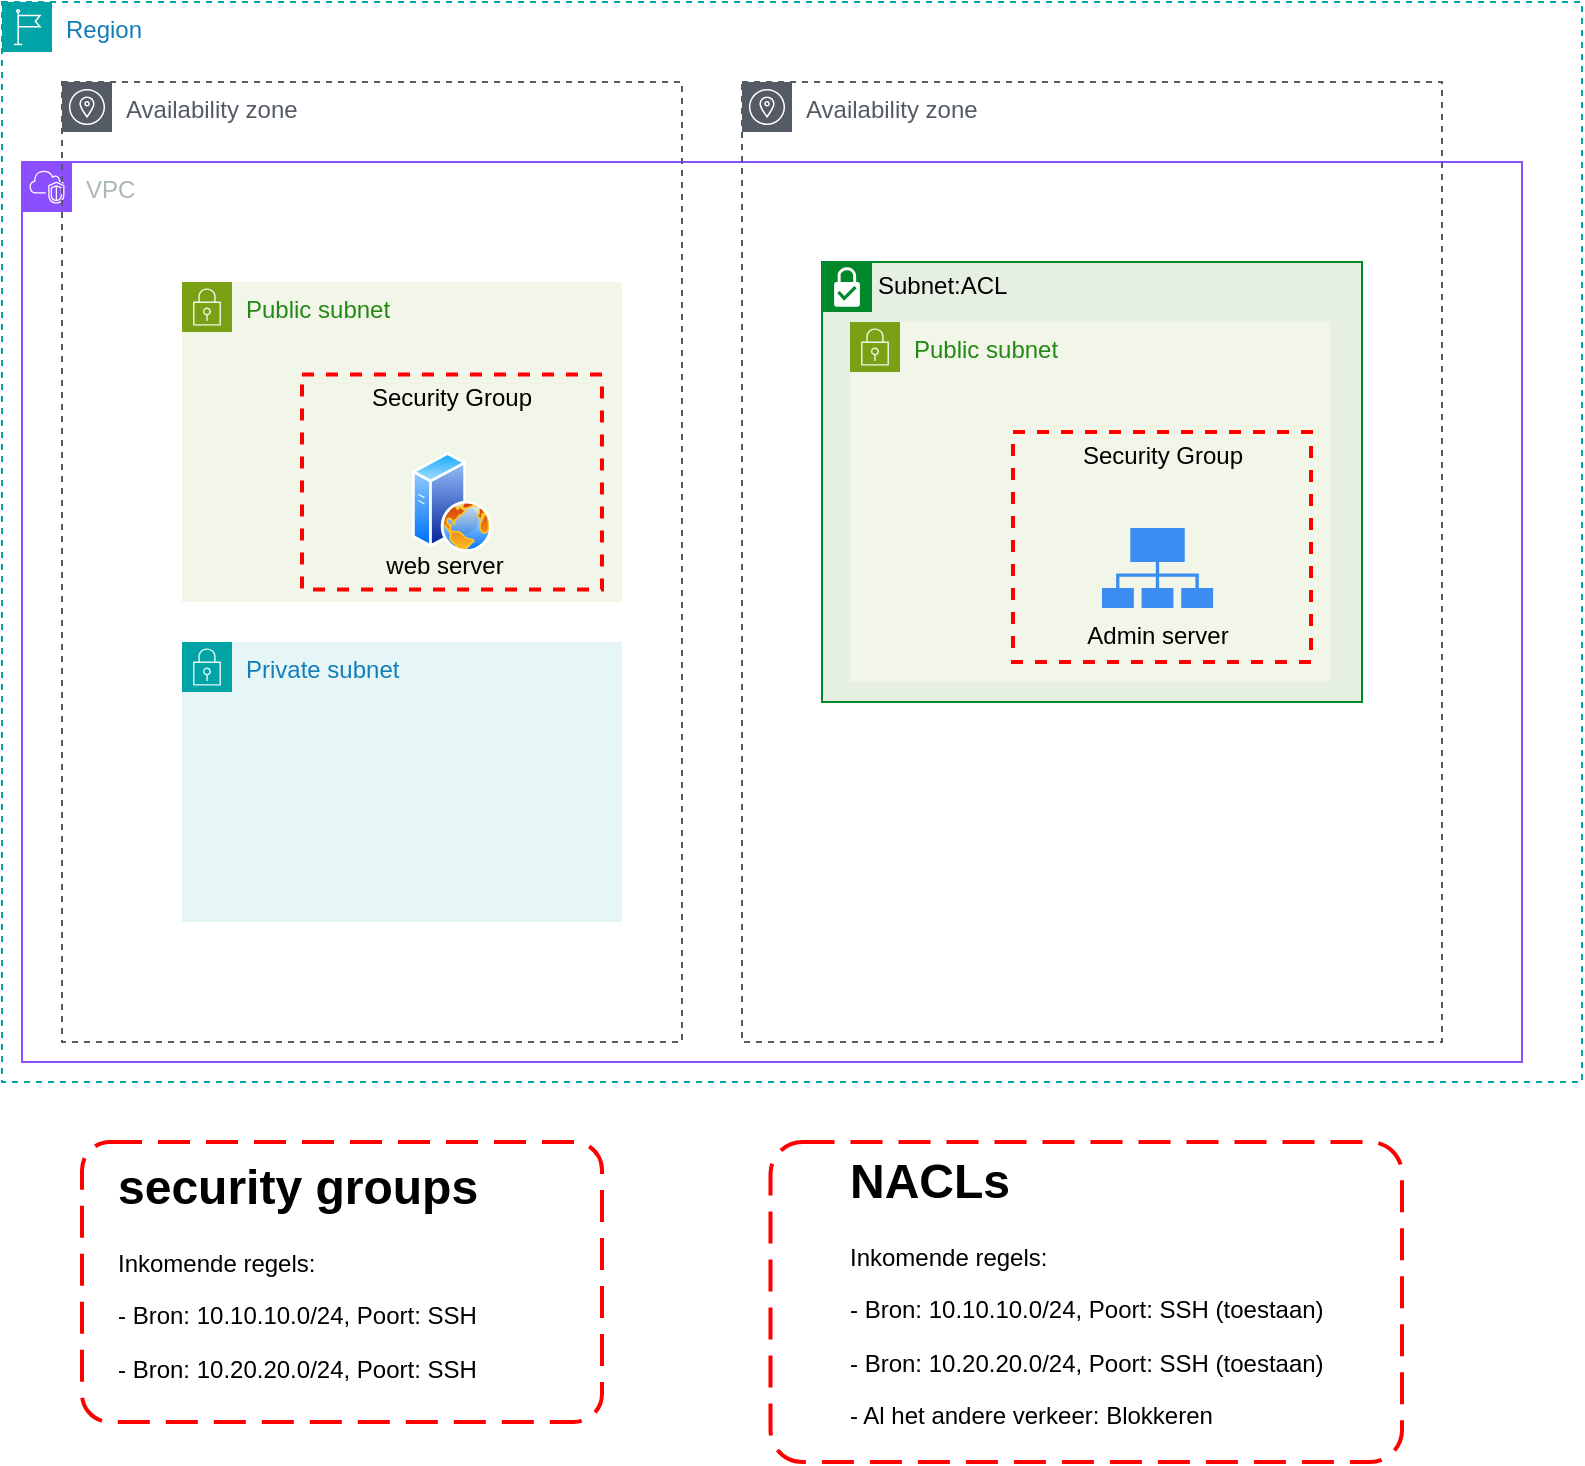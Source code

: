 <mxfile version="22.1.18" type="github">
  <diagram name="Page-1" id="5XklxeWlMFFwoa9RzVnv">
    <mxGraphModel dx="1164" dy="701" grid="1" gridSize="10" guides="1" tooltips="1" connect="1" arrows="1" fold="1" page="1" pageScale="1" pageWidth="827" pageHeight="1169" math="0" shadow="0">
      <root>
        <mxCell id="0" />
        <mxCell id="1" parent="0" />
        <mxCell id="bnf0HkIYAUzheDiGuUiw-2" value="Region" style="points=[[0,0],[0.25,0],[0.5,0],[0.75,0],[1,0],[1,0.25],[1,0.5],[1,0.75],[1,1],[0.75,1],[0.5,1],[0.25,1],[0,1],[0,0.75],[0,0.5],[0,0.25]];outlineConnect=0;gradientColor=none;html=1;whiteSpace=wrap;fontSize=12;fontStyle=0;container=1;pointerEvents=0;collapsible=0;recursiveResize=0;shape=mxgraph.aws4.group;grIcon=mxgraph.aws4.group_region;strokeColor=#00A4A6;fillColor=none;verticalAlign=top;align=left;spacingLeft=30;fontColor=#147EBA;dashed=1;" vertex="1" parent="1">
          <mxGeometry x="20" y="30" width="790" height="540" as="geometry" />
        </mxCell>
        <mxCell id="bnf0HkIYAUzheDiGuUiw-40" value="VPC" style="points=[[0,0],[0.25,0],[0.5,0],[0.75,0],[1,0],[1,0.25],[1,0.5],[1,0.75],[1,1],[0.75,1],[0.5,1],[0.25,1],[0,1],[0,0.75],[0,0.5],[0,0.25]];outlineConnect=0;gradientColor=none;html=1;whiteSpace=wrap;fontSize=12;fontStyle=0;container=1;pointerEvents=0;collapsible=0;recursiveResize=0;shape=mxgraph.aws4.group;grIcon=mxgraph.aws4.group_vpc2;strokeColor=#8C4FFF;fillColor=none;verticalAlign=top;align=left;spacingLeft=30;fontColor=#AAB7B8;dashed=0;" vertex="1" parent="bnf0HkIYAUzheDiGuUiw-2">
          <mxGeometry x="10" y="80" width="750" height="450" as="geometry" />
        </mxCell>
        <mxCell id="bnf0HkIYAUzheDiGuUiw-34" value="Availability zone" style="sketch=0;outlineConnect=0;gradientColor=none;html=1;whiteSpace=wrap;fontSize=12;fontStyle=0;shape=mxgraph.aws4.group;grIcon=mxgraph.aws4.group_availability_zone;strokeColor=#545B64;fillColor=none;verticalAlign=top;align=left;spacingLeft=30;fontColor=#545B64;dashed=1;" vertex="1" parent="bnf0HkIYAUzheDiGuUiw-40">
          <mxGeometry x="20" y="-40" width="310" height="480" as="geometry" />
        </mxCell>
        <mxCell id="bnf0HkIYAUzheDiGuUiw-47" value="Subnet:ACL" style="shape=mxgraph.ibm.box;prType=subnet;fontStyle=0;verticalAlign=top;align=left;spacingLeft=32;spacingTop=4;fillColor=#E6F0E2;rounded=0;whiteSpace=wrap;html=1;strokeColor=#00882B;strokeWidth=1;dashed=0;container=1;spacing=-4;collapsible=0;expand=0;recursiveResize=0;" vertex="1" parent="bnf0HkIYAUzheDiGuUiw-40">
          <mxGeometry x="400" y="50" width="270" height="220" as="geometry" />
        </mxCell>
        <mxCell id="bnf0HkIYAUzheDiGuUiw-45" value="Public subnet" style="points=[[0,0],[0.25,0],[0.5,0],[0.75,0],[1,0],[1,0.25],[1,0.5],[1,0.75],[1,1],[0.75,1],[0.5,1],[0.25,1],[0,1],[0,0.75],[0,0.5],[0,0.25]];outlineConnect=0;gradientColor=none;html=1;whiteSpace=wrap;fontSize=12;fontStyle=0;container=1;pointerEvents=0;collapsible=0;recursiveResize=0;shape=mxgraph.aws4.group;grIcon=mxgraph.aws4.group_security_group;grStroke=0;strokeColor=#7AA116;fillColor=#F2F6E8;verticalAlign=top;align=left;spacingLeft=30;fontColor=#248814;dashed=0;" vertex="1" parent="bnf0HkIYAUzheDiGuUiw-47">
          <mxGeometry x="14" y="30" width="240" height="180" as="geometry" />
        </mxCell>
        <mxCell id="bnf0HkIYAUzheDiGuUiw-48" value="Security Group" style="fontStyle=0;verticalAlign=top;align=center;spacingTop=-2;fillColor=none;rounded=0;whiteSpace=wrap;html=1;strokeColor=#FF0000;strokeWidth=2;dashed=1;container=1;collapsible=0;expand=0;recursiveResize=0;" vertex="1" parent="bnf0HkIYAUzheDiGuUiw-45">
          <mxGeometry x="81.5" y="55" width="149" height="115" as="geometry" />
        </mxCell>
        <mxCell id="bnf0HkIYAUzheDiGuUiw-44" value="Public subnet" style="points=[[0,0],[0.25,0],[0.5,0],[0.75,0],[1,0],[1,0.25],[1,0.5],[1,0.75],[1,1],[0.75,1],[0.5,1],[0.25,1],[0,1],[0,0.75],[0,0.5],[0,0.25]];outlineConnect=0;gradientColor=none;html=1;whiteSpace=wrap;fontSize=12;fontStyle=0;container=1;pointerEvents=0;collapsible=0;recursiveResize=0;shape=mxgraph.aws4.group;grIcon=mxgraph.aws4.group_security_group;grStroke=0;strokeColor=#7AA116;fillColor=#F2F6E8;verticalAlign=top;align=left;spacingLeft=30;fontColor=#248814;dashed=0;" vertex="1" parent="bnf0HkIYAUzheDiGuUiw-2">
          <mxGeometry x="90" y="140" width="220" height="160" as="geometry" />
        </mxCell>
        <mxCell id="bnf0HkIYAUzheDiGuUiw-49" value="Security Group" style="fontStyle=0;verticalAlign=top;align=center;spacingTop=-2;fillColor=none;rounded=0;whiteSpace=wrap;html=1;strokeColor=#FF0000;strokeWidth=2;dashed=1;container=1;collapsible=0;expand=0;recursiveResize=0;" vertex="1" parent="bnf0HkIYAUzheDiGuUiw-44">
          <mxGeometry x="60" y="46.25" width="150" height="107.5" as="geometry" />
        </mxCell>
        <mxCell id="bnf0HkIYAUzheDiGuUiw-61" value="" style="image;aspect=fixed;perimeter=ellipsePerimeter;html=1;align=center;shadow=0;dashed=0;spacingTop=3;image=img/lib/active_directory/web_server.svg;" vertex="1" parent="bnf0HkIYAUzheDiGuUiw-49">
          <mxGeometry x="55" y="38.75" width="40" height="50" as="geometry" />
        </mxCell>
        <mxCell id="bnf0HkIYAUzheDiGuUiw-62" value="web server" style="text;html=1;strokeColor=none;fillColor=none;align=center;verticalAlign=middle;whiteSpace=wrap;rounded=0;" vertex="1" parent="bnf0HkIYAUzheDiGuUiw-49">
          <mxGeometry x="34" y="80.75" width="75" height="30" as="geometry" />
        </mxCell>
        <mxCell id="bnf0HkIYAUzheDiGuUiw-46" value="Private subnet" style="points=[[0,0],[0.25,0],[0.5,0],[0.75,0],[1,0],[1,0.25],[1,0.5],[1,0.75],[1,1],[0.75,1],[0.5,1],[0.25,1],[0,1],[0,0.75],[0,0.5],[0,0.25]];outlineConnect=0;gradientColor=none;html=1;whiteSpace=wrap;fontSize=12;fontStyle=0;container=1;pointerEvents=0;collapsible=0;recursiveResize=0;shape=mxgraph.aws4.group;grIcon=mxgraph.aws4.group_security_group;grStroke=0;strokeColor=#00A4A6;fillColor=#E6F6F7;verticalAlign=top;align=left;spacingLeft=30;fontColor=#147EBA;dashed=0;" vertex="1" parent="bnf0HkIYAUzheDiGuUiw-2">
          <mxGeometry x="90" y="320" width="220" height="140" as="geometry" />
        </mxCell>
        <mxCell id="bnf0HkIYAUzheDiGuUiw-42" value="Availability zone" style="sketch=0;outlineConnect=0;gradientColor=none;html=1;whiteSpace=wrap;fontSize=12;fontStyle=0;shape=mxgraph.aws4.group;grIcon=mxgraph.aws4.group_availability_zone;strokeColor=#545B64;fillColor=none;verticalAlign=top;align=left;spacingLeft=30;fontColor=#545B64;dashed=1;" vertex="1" parent="bnf0HkIYAUzheDiGuUiw-2">
          <mxGeometry x="370" y="40" width="350" height="480" as="geometry" />
        </mxCell>
        <mxCell id="bnf0HkIYAUzheDiGuUiw-60" value="" style="sketch=0;html=1;aspect=fixed;strokeColor=none;shadow=0;fillColor=#3B8DF1;verticalAlign=top;labelPosition=center;verticalLabelPosition=bottom;shape=mxgraph.gcp2.connected" vertex="1" parent="bnf0HkIYAUzheDiGuUiw-2">
          <mxGeometry x="550" y="263" width="55.56" height="40" as="geometry" />
        </mxCell>
        <mxCell id="bnf0HkIYAUzheDiGuUiw-63" value="Admin server" style="text;html=1;strokeColor=none;fillColor=none;align=center;verticalAlign=middle;whiteSpace=wrap;rounded=0;" vertex="1" parent="bnf0HkIYAUzheDiGuUiw-2">
          <mxGeometry x="539.78" y="302" width="76" height="30" as="geometry" />
        </mxCell>
        <mxCell id="bnf0HkIYAUzheDiGuUiw-54" value="" style="group" vertex="1" connectable="0" parent="1">
          <mxGeometry x="60" y="600" width="260" height="140" as="geometry" />
        </mxCell>
        <mxCell id="bnf0HkIYAUzheDiGuUiw-51" value="" style="rounded=1;arcSize=10;dashed=1;strokeColor=#ff0000;fillColor=none;gradientColor=none;dashPattern=8 4;strokeWidth=2;movable=1;resizable=1;rotatable=1;deletable=1;editable=1;locked=0;connectable=1;" vertex="1" parent="bnf0HkIYAUzheDiGuUiw-54">
          <mxGeometry width="260" height="140" as="geometry" />
        </mxCell>
        <mxCell id="bnf0HkIYAUzheDiGuUiw-53" value="&lt;h1&gt;security groups&lt;/h1&gt;&lt;p&gt;Inkomende regels:&lt;/p&gt;&lt;p&gt;- Bron: 10.10.10.0/24, Poort: SSH&lt;/p&gt;&lt;p&gt;- Bron: 10.20.20.0/24, Poort: SSH&lt;/p&gt;&lt;div&gt;&lt;br&gt;&lt;/div&gt;" style="text;html=1;strokeColor=none;fillColor=none;spacing=5;spacingTop=-20;whiteSpace=wrap;overflow=hidden;rounded=0;movable=1;resizable=1;rotatable=1;deletable=1;editable=1;locked=0;connectable=1;" vertex="1" parent="bnf0HkIYAUzheDiGuUiw-54">
          <mxGeometry x="12.5" y="2.5" width="235" height="135" as="geometry" />
        </mxCell>
        <mxCell id="bnf0HkIYAUzheDiGuUiw-57" value="&lt;h1&gt;NACLs&lt;/h1&gt;&lt;p&gt;Inkomende regels:&lt;/p&gt;&lt;p&gt;- Bron: 10.10.10.0/24, Poort: SSH (toestaan)&lt;/p&gt;&lt;p&gt;- Bron: 10.20.20.0/24, Poort: SSH (toestaan)&lt;/p&gt;&lt;p&gt;- Al het andere verkeer: Blokkeren&lt;/p&gt;&lt;div&gt;&lt;br&gt;&lt;/div&gt;" style="text;html=1;strokeColor=none;fillColor=none;spacing=5;spacingTop=-20;whiteSpace=wrap;overflow=hidden;rounded=0;" vertex="1" parent="1">
          <mxGeometry x="439" y="600" width="251" height="160" as="geometry" />
        </mxCell>
        <mxCell id="bnf0HkIYAUzheDiGuUiw-58" value="" style="rounded=1;arcSize=10;dashed=1;strokeColor=#ff0000;fillColor=none;gradientColor=none;dashPattern=8 4;strokeWidth=2;" vertex="1" parent="1">
          <mxGeometry x="404.25" y="600" width="315.75" height="160" as="geometry" />
        </mxCell>
      </root>
    </mxGraphModel>
  </diagram>
</mxfile>
